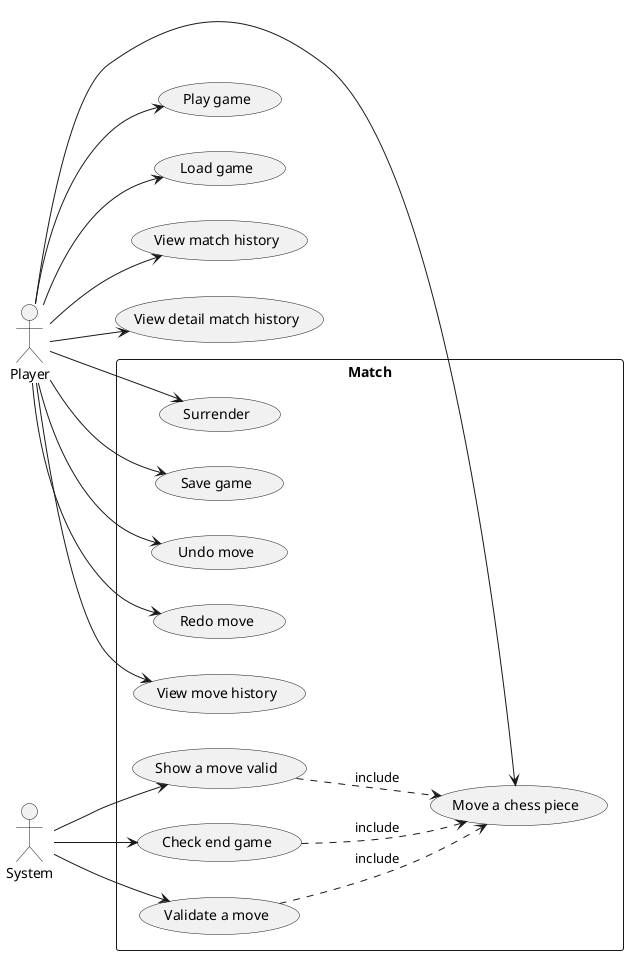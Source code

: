 @startuml "Use case"
left to right direction

actor Player

actor System

rectangle Match {
  
  usecase "Undo move" as undoMove
  usecase "Redo move" as redoMove
  usecase "View move history" as viewMoveHistory
  usecase "Check end game" as checkEndGame
  usecase "Validate a move" as validateAMove
  usecase "Show a move valid" as showAMoveValid
  usecase "Surrender" as surrender
  usecase "Save game" as saveGame
  usecase "Move a chess piece" as moveAChess

  Player --> undoMove
  Player --> redoMove
  Player --> viewMoveHistory
  System --> checkEndGame
  System --> validateAMove
  System --> showAMoveValid
  Player --> surrender
  Player --> saveGame
  Player --> moveAChess
  
  (validateAMove) ..> (moveAChess) : include
  (checkEndGame) ..> (moveAChess) : include
  (showAMoveValid) ..> (moveAChess) : include
}

usecase "Play game" as playGame
usecase "Load game" as loadGame
usecase "View match history" as viewMatchHistory
usecase "View detail match history" as viewDetailMatchHistory

Player --> playGame
Player --> loadGame
Player --> viewMatchHistory
Player --> viewDetailMatchHistory

@enduml
